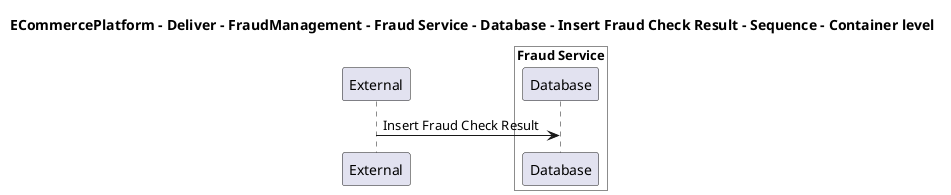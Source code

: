 @startuml

title ECommercePlatform - Deliver - FraudManagement - Fraud Service - Database - Insert Fraud Check Result - Sequence - Container level

participant "External" as C4InterFlow.SoftwareSystems.ExternalSystem

box "Fraud Service" #White
    participant "Database" as ECommercePlatform.Deliver.FraudManagement.SoftwareSystems.FraudService.Containers.Database
end box


C4InterFlow.SoftwareSystems.ExternalSystem -> ECommercePlatform.Deliver.FraudManagement.SoftwareSystems.FraudService.Containers.Database : Insert Fraud Check Result


@enduml
